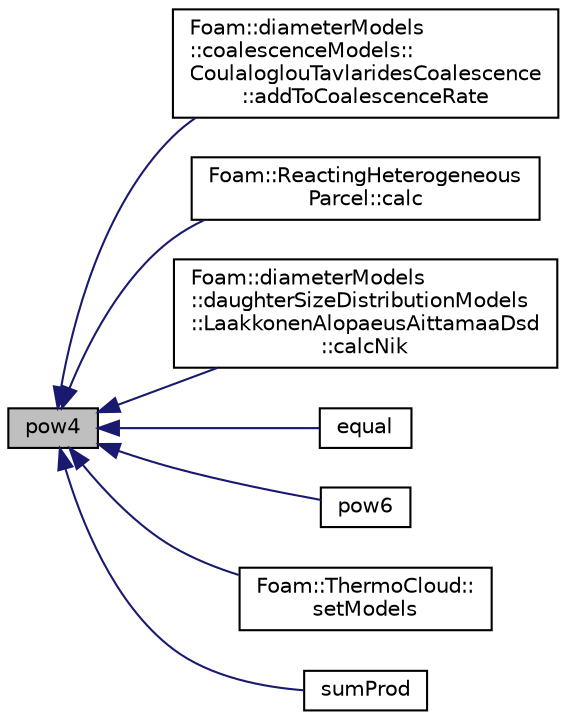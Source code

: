 digraph "pow4"
{
  bgcolor="transparent";
  edge [fontname="Helvetica",fontsize="10",labelfontname="Helvetica",labelfontsize="10"];
  node [fontname="Helvetica",fontsize="10",shape=record];
  rankdir="LR";
  Node1 [label="pow4",height=0.2,width=0.4,color="black", fillcolor="grey75", style="filled" fontcolor="black"];
  Node1 -> Node2 [dir="back",color="midnightblue",fontsize="10",style="solid",fontname="Helvetica"];
  Node2 [label="Foam::diameterModels\l::coalescenceModels::\lCoulaloglouTavlaridesCoalescence\l::addToCoalescenceRate",height=0.2,width=0.4,color="black",URL="$classFoam_1_1diameterModels_1_1coalescenceModels_1_1CoulaloglouTavlaridesCoalescence.html#a0a4425cc9fa19c33446c73aa21e8dc7d",tooltip="Add to coalescenceRate. "];
  Node1 -> Node3 [dir="back",color="midnightblue",fontsize="10",style="solid",fontname="Helvetica"];
  Node3 [label="Foam::ReactingHeterogeneous\lParcel::calc",height=0.2,width=0.4,color="black",URL="$classFoam_1_1ReactingHeterogeneousParcel.html#afb56ef4d31b0047419b9a94d9d07e337",tooltip="Update parcel properties over the time interval. "];
  Node1 -> Node4 [dir="back",color="midnightblue",fontsize="10",style="solid",fontname="Helvetica"];
  Node4 [label="Foam::diameterModels\l::daughterSizeDistributionModels\l::LaakkonenAlopaeusAittamaaDsd\l::calcNik",height=0.2,width=0.4,color="black",URL="$classFoam_1_1diameterModels_1_1daughterSizeDistributionModels_1_1LaakkonenAlopaeusAittamaaDsd.html#af7f02b08e5653d54638b6299d3199eb5",tooltip="Return total number of particles assigned to class i when a particle. "];
  Node1 -> Node5 [dir="back",color="midnightblue",fontsize="10",style="solid",fontname="Helvetica"];
  Node5 [label="equal",height=0.2,width=0.4,color="black",URL="$namespaceFoam.html#ad0ed300bf29034b84efbb1722a50bf54"];
  Node1 -> Node6 [dir="back",color="midnightblue",fontsize="10",style="solid",fontname="Helvetica"];
  Node6 [label="pow6",height=0.2,width=0.4,color="black",URL="$namespaceFoam.html#a24ade241e19569b133bce1a76e1a2316"];
  Node1 -> Node7 [dir="back",color="midnightblue",fontsize="10",style="solid",fontname="Helvetica"];
  Node7 [label="Foam::ThermoCloud::\lsetModels",height=0.2,width=0.4,color="black",URL="$classFoam_1_1ThermoCloud.html#a159c6d7d2515cf540f644181ed2c2801",tooltip="Set cloud sub-models. "];
  Node1 -> Node8 [dir="back",color="midnightblue",fontsize="10",style="solid",fontname="Helvetica"];
  Node8 [label="sumProd",height=0.2,width=0.4,color="black",URL="$namespaceFoam.html#a93e6930f789f21705c721dc592817713",tooltip="Sum product. "];
}
